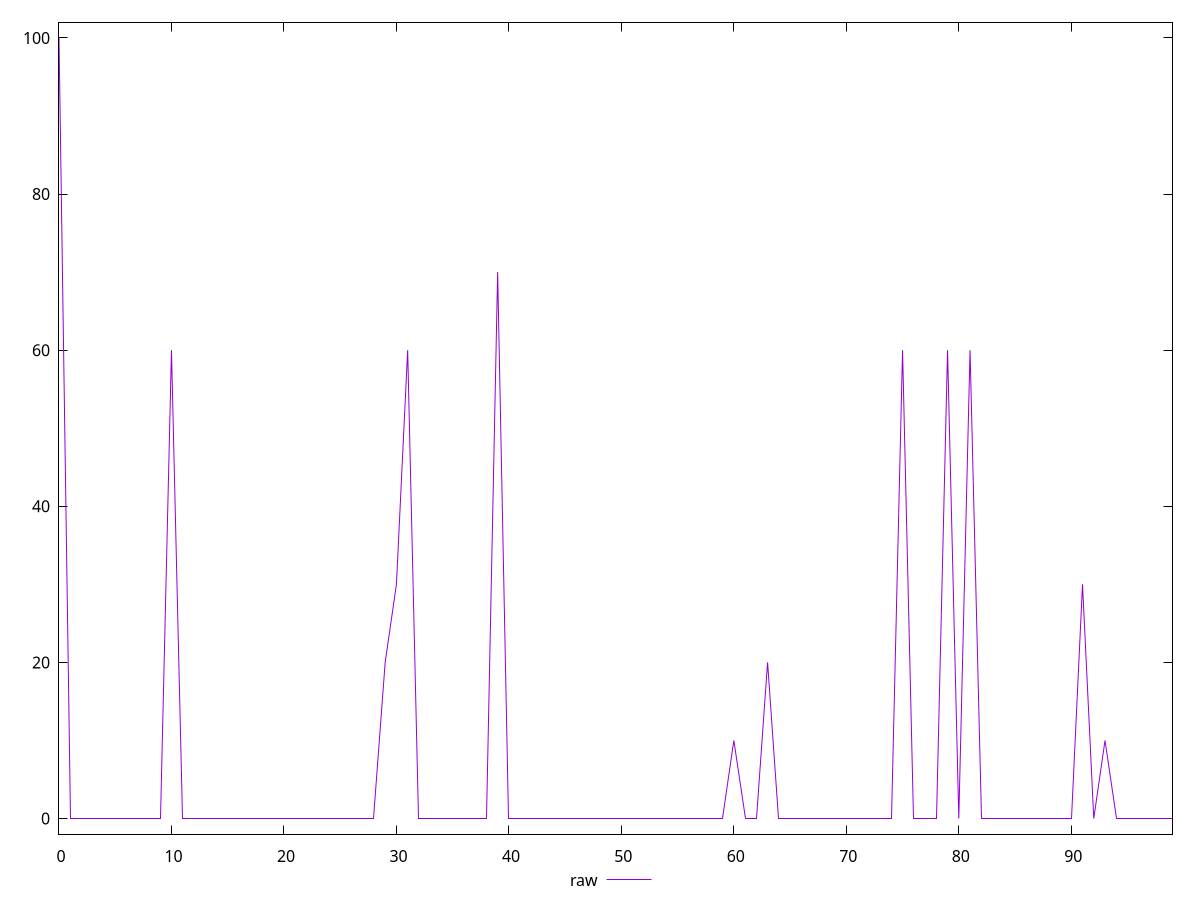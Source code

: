 reset

$raw <<EOF
0 100
1 0
2 0
3 0
4 0
5 0
6 0
7 0
8 0
9 0
10 60
11 0
12 0
13 0
14 0
15 0
16 0
17 0
18 0
19 0
20 0
21 0
22 0
23 0
24 0
25 0
26 0
27 0
28 0
29 20
30 30
31 60
32 0
33 0
34 0
35 0
36 0
37 0
38 0
39 70
40 0
41 0
42 0
43 0
44 0
45 0
46 0
47 0
48 0
49 0
50 0
51 0
52 0
53 0
54 0
55 0
56 0
57 0
58 0
59 0
60 10
61 0
62 0
63 20
64 0
65 0
66 0
67 0
68 0
69 0
70 0
71 0
72 0
73 0
74 0
75 60
76 0
77 0
78 0
79 60
80 0
81 60
82 0
83 0
84 0
85 0
86 0
87 0
88 0
89 0
90 0
91 30
92 0
93 10
94 0
95 0
96 0
97 0
98 0
99 0
EOF

set key outside below
set xrange [0:99]
set yrange [-2:102]
set trange [-2:102]
set terminal svg size 640, 500 enhanced background rgb 'white'
set output "reports/report_00031_2021-02-24T23-18-18.084Z/unminified-javascript/samples/card/raw/values.svg"

plot $raw title "raw" with line

reset
